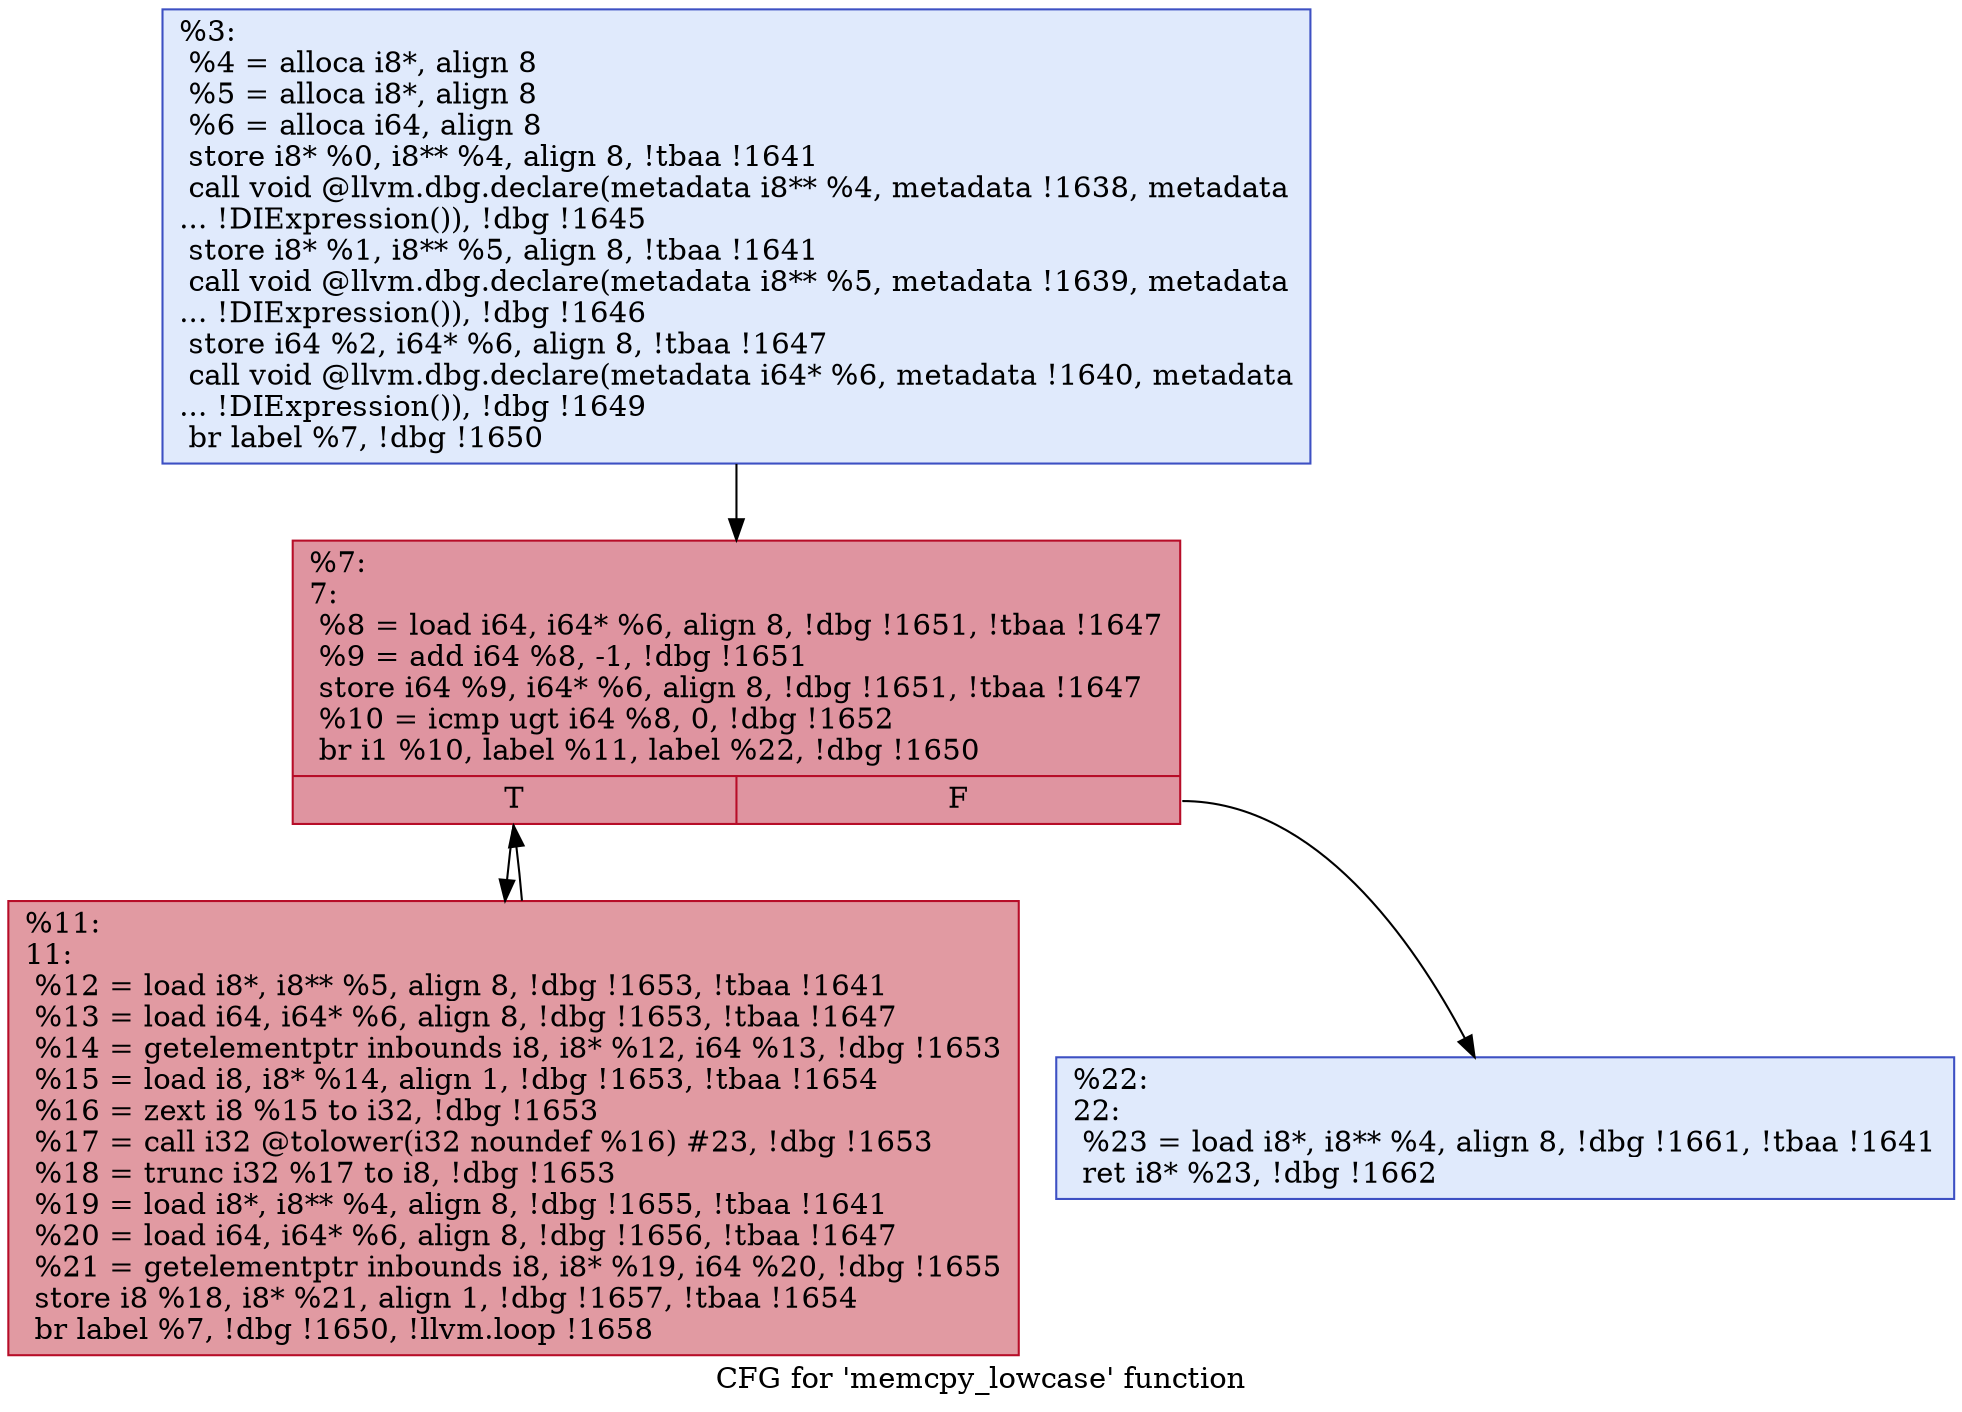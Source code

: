 digraph "CFG for 'memcpy_lowcase' function" {
	label="CFG for 'memcpy_lowcase' function";

	Node0x19dd890 [shape=record,color="#3d50c3ff", style=filled, fillcolor="#b9d0f970",label="{%3:\l  %4 = alloca i8*, align 8\l  %5 = alloca i8*, align 8\l  %6 = alloca i64, align 8\l  store i8* %0, i8** %4, align 8, !tbaa !1641\l  call void @llvm.dbg.declare(metadata i8** %4, metadata !1638, metadata\l... !DIExpression()), !dbg !1645\l  store i8* %1, i8** %5, align 8, !tbaa !1641\l  call void @llvm.dbg.declare(metadata i8** %5, metadata !1639, metadata\l... !DIExpression()), !dbg !1646\l  store i64 %2, i64* %6, align 8, !tbaa !1647\l  call void @llvm.dbg.declare(metadata i64* %6, metadata !1640, metadata\l... !DIExpression()), !dbg !1649\l  br label %7, !dbg !1650\l}"];
	Node0x19dd890 -> Node0x192abe0;
	Node0x192abe0 [shape=record,color="#b70d28ff", style=filled, fillcolor="#b70d2870",label="{%7:\l7:                                                \l  %8 = load i64, i64* %6, align 8, !dbg !1651, !tbaa !1647\l  %9 = add i64 %8, -1, !dbg !1651\l  store i64 %9, i64* %6, align 8, !dbg !1651, !tbaa !1647\l  %10 = icmp ugt i64 %8, 0, !dbg !1652\l  br i1 %10, label %11, label %22, !dbg !1650\l|{<s0>T|<s1>F}}"];
	Node0x192abe0:s0 -> Node0x192ac30;
	Node0x192abe0:s1 -> Node0x192ac80;
	Node0x192ac30 [shape=record,color="#b70d28ff", style=filled, fillcolor="#bb1b2c70",label="{%11:\l11:                                               \l  %12 = load i8*, i8** %5, align 8, !dbg !1653, !tbaa !1641\l  %13 = load i64, i64* %6, align 8, !dbg !1653, !tbaa !1647\l  %14 = getelementptr inbounds i8, i8* %12, i64 %13, !dbg !1653\l  %15 = load i8, i8* %14, align 1, !dbg !1653, !tbaa !1654\l  %16 = zext i8 %15 to i32, !dbg !1653\l  %17 = call i32 @tolower(i32 noundef %16) #23, !dbg !1653\l  %18 = trunc i32 %17 to i8, !dbg !1653\l  %19 = load i8*, i8** %4, align 8, !dbg !1655, !tbaa !1641\l  %20 = load i64, i64* %6, align 8, !dbg !1656, !tbaa !1647\l  %21 = getelementptr inbounds i8, i8* %19, i64 %20, !dbg !1655\l  store i8 %18, i8* %21, align 1, !dbg !1657, !tbaa !1654\l  br label %7, !dbg !1650, !llvm.loop !1658\l}"];
	Node0x192ac30 -> Node0x192abe0;
	Node0x192ac80 [shape=record,color="#3d50c3ff", style=filled, fillcolor="#b9d0f970",label="{%22:\l22:                                               \l  %23 = load i8*, i8** %4, align 8, !dbg !1661, !tbaa !1641\l  ret i8* %23, !dbg !1662\l}"];
}
